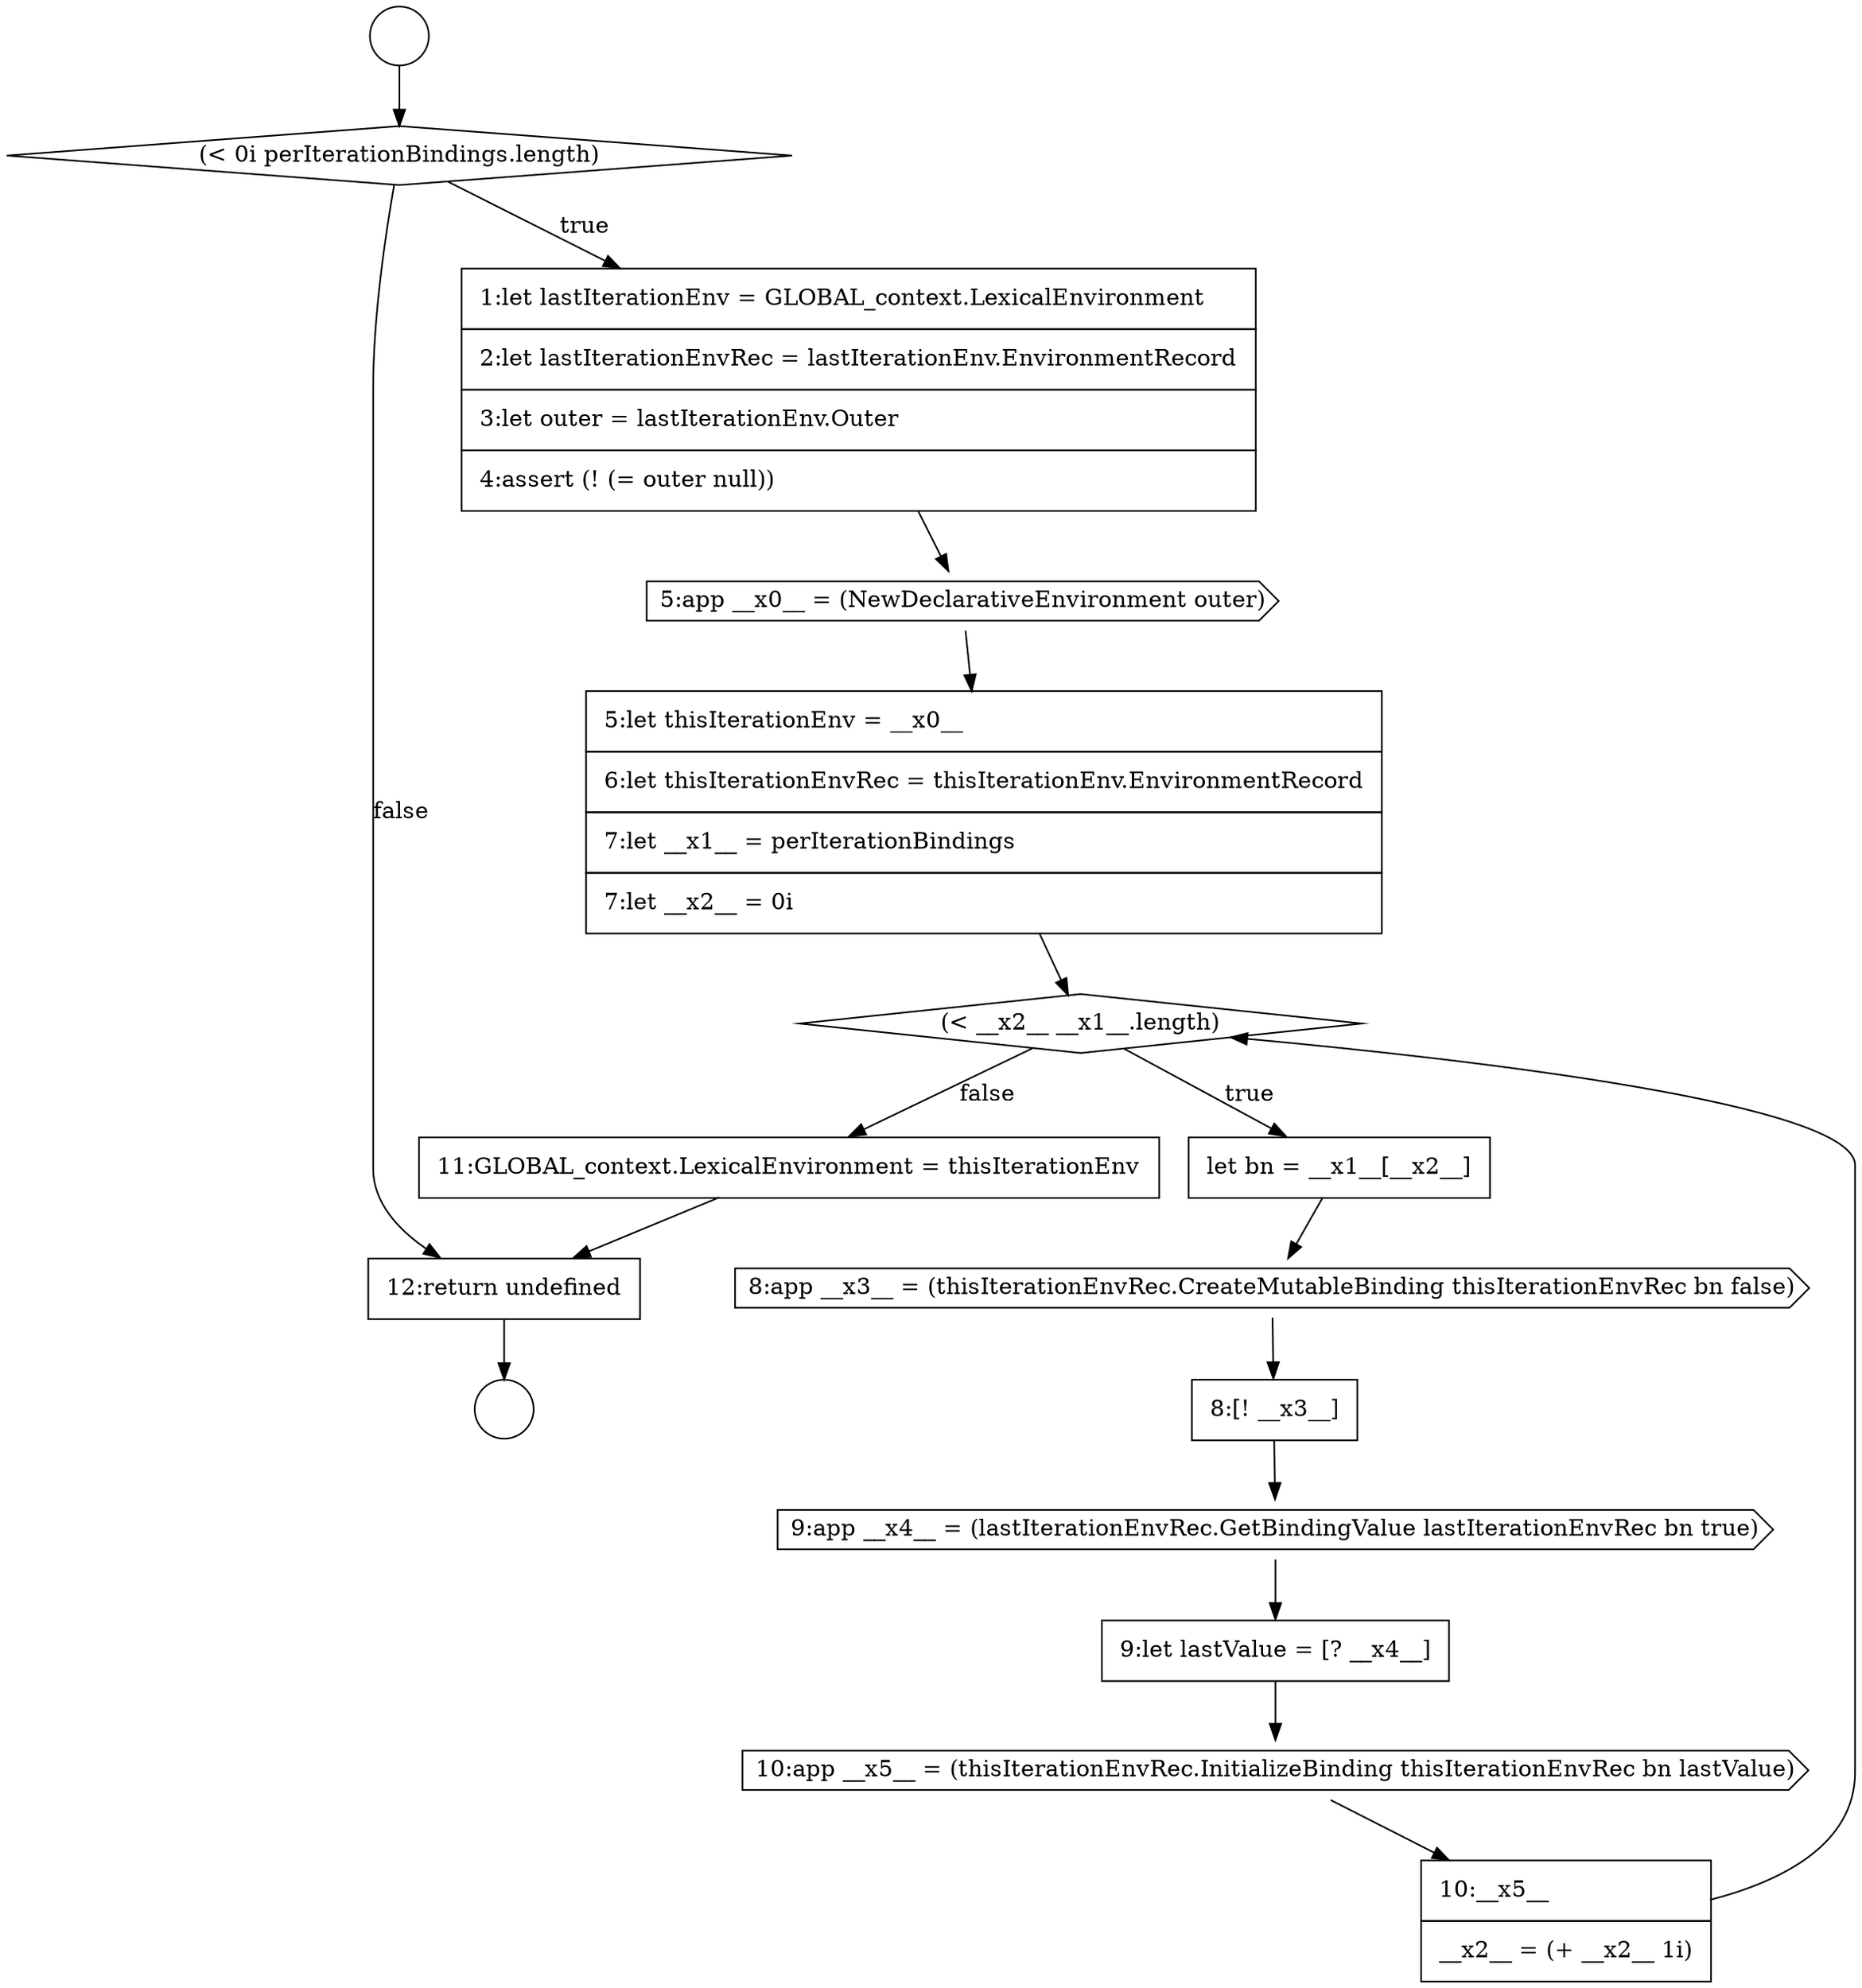 digraph {
  node7409 [shape=cds, label=<<font color="black">5:app __x0__ = (NewDeclarativeEnvironment outer)</font>> color="black" fillcolor="white" style=filled]
  node7405 [shape=circle label=" " color="black" fillcolor="white" style=filled]
  node7418 [shape=none, margin=0, label=<<font color="black">
    <table border="0" cellborder="1" cellspacing="0" cellpadding="10">
      <tr><td align="left">10:__x5__</td></tr>
      <tr><td align="left">__x2__ = (+ __x2__ 1i)</td></tr>
    </table>
  </font>> color="black" fillcolor="white" style=filled]
  node7410 [shape=none, margin=0, label=<<font color="black">
    <table border="0" cellborder="1" cellspacing="0" cellpadding="10">
      <tr><td align="left">5:let thisIterationEnv = __x0__</td></tr>
      <tr><td align="left">6:let thisIterationEnvRec = thisIterationEnv.EnvironmentRecord</td></tr>
      <tr><td align="left">7:let __x1__ = perIterationBindings</td></tr>
      <tr><td align="left">7:let __x2__ = 0i</td></tr>
    </table>
  </font>> color="black" fillcolor="white" style=filled]
  node7417 [shape=cds, label=<<font color="black">10:app __x5__ = (thisIterationEnvRec.InitializeBinding thisIterationEnvRec bn lastValue)</font>> color="black" fillcolor="white" style=filled]
  node7411 [shape=diamond, label=<<font color="black">(&lt; __x2__ __x1__.length)</font>> color="black" fillcolor="white" style=filled]
  node7415 [shape=cds, label=<<font color="black">9:app __x4__ = (lastIterationEnvRec.GetBindingValue lastIterationEnvRec bn true)</font>> color="black" fillcolor="white" style=filled]
  node7420 [shape=none, margin=0, label=<<font color="black">
    <table border="0" cellborder="1" cellspacing="0" cellpadding="10">
      <tr><td align="left">12:return undefined</td></tr>
    </table>
  </font>> color="black" fillcolor="white" style=filled]
  node7412 [shape=none, margin=0, label=<<font color="black">
    <table border="0" cellborder="1" cellspacing="0" cellpadding="10">
      <tr><td align="left">let bn = __x1__[__x2__]</td></tr>
    </table>
  </font>> color="black" fillcolor="white" style=filled]
  node7419 [shape=none, margin=0, label=<<font color="black">
    <table border="0" cellborder="1" cellspacing="0" cellpadding="10">
      <tr><td align="left">11:GLOBAL_context.LexicalEnvironment = thisIterationEnv</td></tr>
    </table>
  </font>> color="black" fillcolor="white" style=filled]
  node7413 [shape=cds, label=<<font color="black">8:app __x3__ = (thisIterationEnvRec.CreateMutableBinding thisIterationEnvRec bn false)</font>> color="black" fillcolor="white" style=filled]
  node7408 [shape=none, margin=0, label=<<font color="black">
    <table border="0" cellborder="1" cellspacing="0" cellpadding="10">
      <tr><td align="left">1:let lastIterationEnv = GLOBAL_context.LexicalEnvironment</td></tr>
      <tr><td align="left">2:let lastIterationEnvRec = lastIterationEnv.EnvironmentRecord</td></tr>
      <tr><td align="left">3:let outer = lastIterationEnv.Outer</td></tr>
      <tr><td align="left">4:assert (! (= outer null))</td></tr>
    </table>
  </font>> color="black" fillcolor="white" style=filled]
  node7407 [shape=diamond, label=<<font color="black">(&lt; 0i perIterationBindings.length)</font>> color="black" fillcolor="white" style=filled]
  node7414 [shape=none, margin=0, label=<<font color="black">
    <table border="0" cellborder="1" cellspacing="0" cellpadding="10">
      <tr><td align="left">8:[! __x3__]</td></tr>
    </table>
  </font>> color="black" fillcolor="white" style=filled]
  node7416 [shape=none, margin=0, label=<<font color="black">
    <table border="0" cellborder="1" cellspacing="0" cellpadding="10">
      <tr><td align="left">9:let lastValue = [? __x4__]</td></tr>
    </table>
  </font>> color="black" fillcolor="white" style=filled]
  node7406 [shape=circle label=" " color="black" fillcolor="white" style=filled]
  node7413 -> node7414 [ color="black"]
  node7405 -> node7407 [ color="black"]
  node7415 -> node7416 [ color="black"]
  node7417 -> node7418 [ color="black"]
  node7414 -> node7415 [ color="black"]
  node7418 -> node7411 [ color="black"]
  node7411 -> node7412 [label=<<font color="black">true</font>> color="black"]
  node7411 -> node7419 [label=<<font color="black">false</font>> color="black"]
  node7419 -> node7420 [ color="black"]
  node7410 -> node7411 [ color="black"]
  node7407 -> node7408 [label=<<font color="black">true</font>> color="black"]
  node7407 -> node7420 [label=<<font color="black">false</font>> color="black"]
  node7409 -> node7410 [ color="black"]
  node7420 -> node7406 [ color="black"]
  node7408 -> node7409 [ color="black"]
  node7416 -> node7417 [ color="black"]
  node7412 -> node7413 [ color="black"]
}
